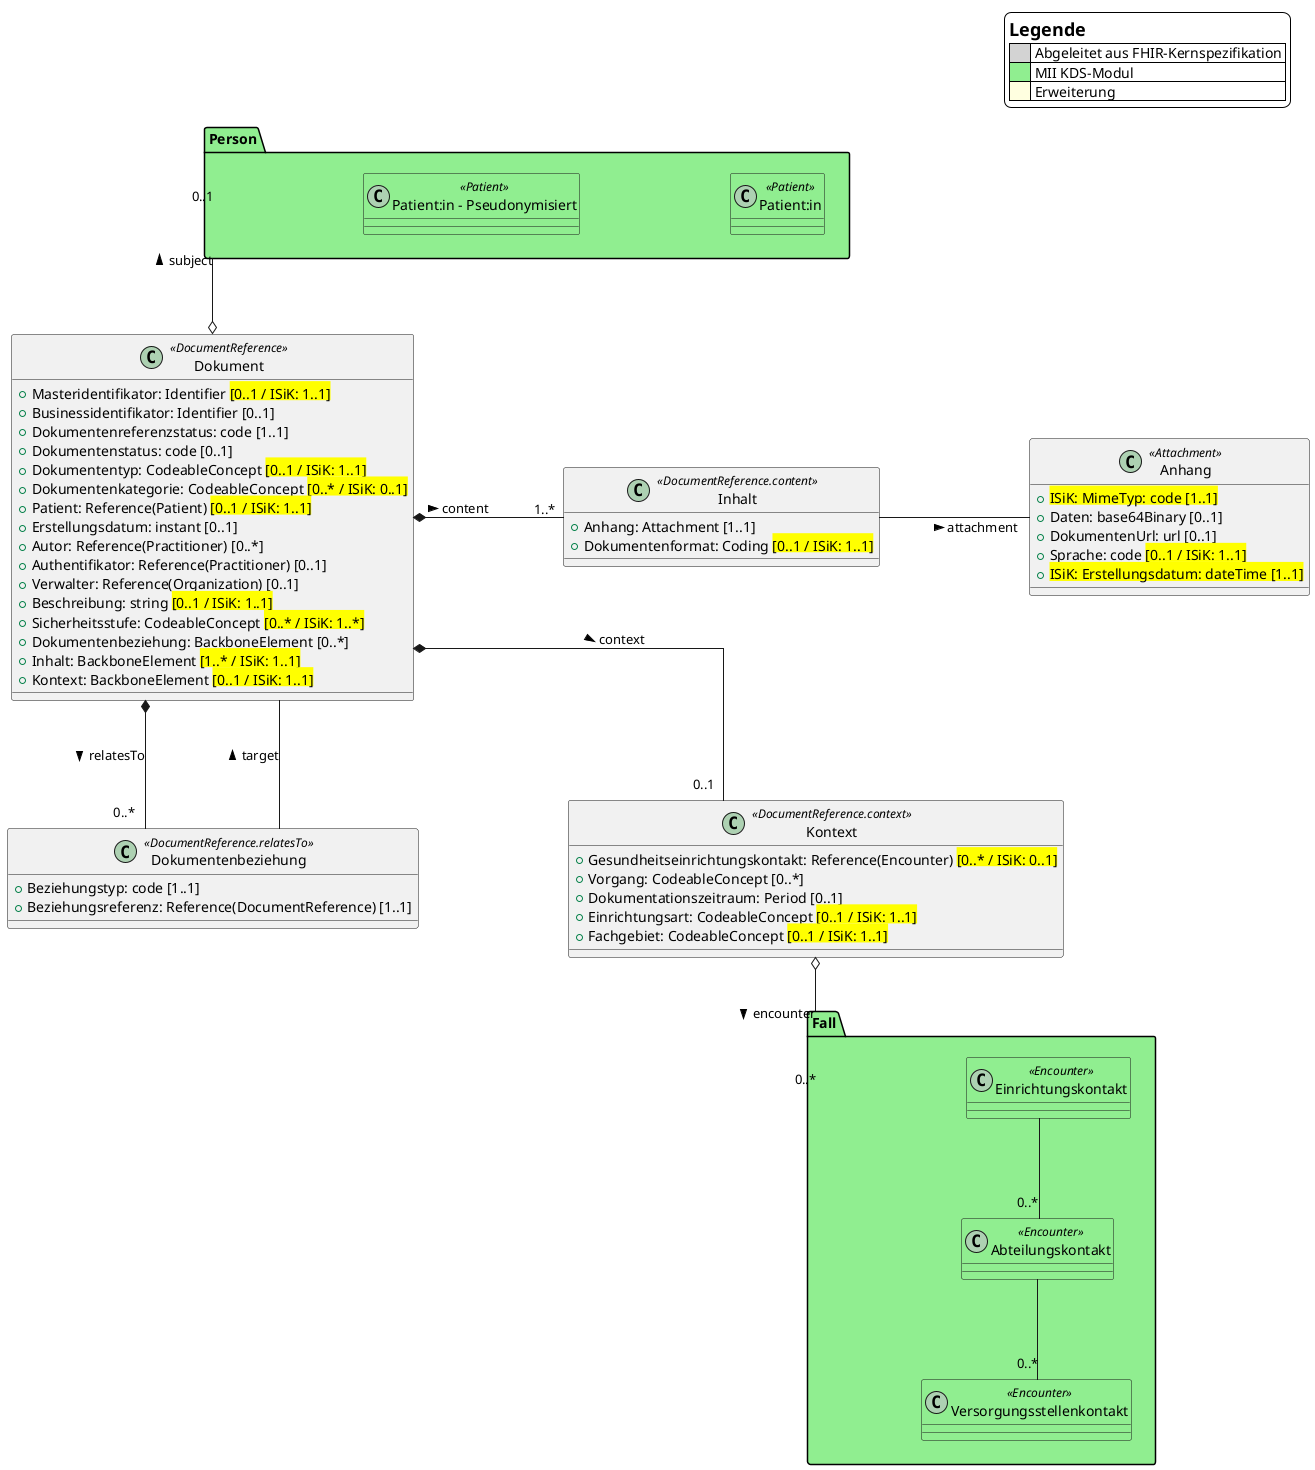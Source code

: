 @startuml

' Canvas Parameters
skinparam Linetype ortho
skinparam Nodesep 150
skinparam Ranksep 100
skinparam legendBackgroundColor #white

legend top right
    = Legende
    |<#lightgray>      | Abgeleitet aus FHIR-Kernspezifikation |
    |<#lightgreen>     | MII KDS-Modul |
    |<#lightyellow>    | Erweiterung |
endlegend

' MII KDS-Modul Person
package Person #LightGreen {
    class "Patient:in" <<Patient>> #LightGreen
    class "Patient:in - Pseudonymisiert" <<Patient>> #LightGreen
}

' MII KDS-Modul Fall
package Fall #LightGreen {
  class Einrichtungskontakt <<Encounter>> #LightGreen
  class Abteilungskontakt <<Encounter>> #LightGreen
  class Versorgungsstellenkontakt <<Encounter>> #LightGreen
}

' Klassen
class Dokument <<DocumentReference>> {
    + {field} Masteridentifikator: Identifier <back:#yellow>[0..1 / ISiK: 1..1]</back>
    + {field} Businessidentifikator: Identifier [0..1]
    + {field} Dokumentenreferenzstatus: code [1..1]
    + {field} Dokumentenstatus: code [0..1]
    + {field} Dokumententyp: CodeableConcept <back:#yellow>[0..1 / ISiK: 1..1]</back>
    + {field} Dokumentenkategorie: CodeableConcept <back:#yellow>[0..* / ISiK: 0..1]</back>
    + {field} Patient: Reference(Patient) <back:#yellow>[0..1 / ISiK: 1..1]</back>
    + {field} Erstellungsdatum: instant [0..1]
    + {field} Autor: Reference(Practitioner) [0..*]
    + {field} Authentifikator: Reference(Practitioner) [0..1]
    + {field} Verwalter: Reference(Organization) [0..1]
    + {field} Beschreibung: string <back:#yellow>[0..1 / ISiK: 1..1]</back>
    + {field} Sicherheitsstufe: CodeableConcept <back:#yellow>[0..* / ISiK: 1..*]</back>
    + {field} Dokumentenbeziehung: BackboneElement [0..*]
    + {field} Inhalt: BackboneElement <back:#yellow>[1..* / ISiK: 1..1]</back>
    + {field} Kontext: BackboneElement <back:#yellow>[0..1 / ISiK: 1..1]</back>
}

class Dokumentenbeziehung <<DocumentReference.relatesTo>> {
    + {field} Beziehungstyp: code [1..1]
    + {field} Beziehungsreferenz: Reference(DocumentReference) [1..1]
}

class Kontext <<DocumentReference.context>> {
    + {field} Gesundheitseinrichtungskontakt: Reference(Encounter) <back:#yellow>[0..* / ISiK: 0..1]</back>
    + {field} Vorgang: CodeableConcept [0..*]
    + {field} Dokumentationszeitraum: Period [0..1]
    + {field} Einrichtungsart: CodeableConcept <back:#yellow>[0..1 / ISiK: 1..1]</back>
    + {field} Fachgebiet: CodeableConcept <back:#yellow>[0..1 / ISiK: 1..1]</back>
}

class Inhalt <<DocumentReference.content>> {
    + {field} Anhang: Attachment [1..1]
    + {field} Dokumentenformat: Coding <back:#yellow>[0..1 / ISiK: 1..1]</back>
}

class Anhang <<Attachment>> {
    + {field} <back:#yellow>ISiK: MimeTyp: code [1..1]</back>
    + {field} Daten: base64Binary [0..1]
    + {field} DokumentenUrl: url [0..1]
    + {field} Sprache: code <back:#yellow>[0..1 / ISiK: 1..1]</back>
    + {field} <back:#yellow>ISiK: Erstellungsdatum: dateTime [1..1]</back>
}

' Beziehungen
Dokument *- "1..*" Inhalt: content >
Dokument *-- "0..1" Kontext: context >
Dokument *-- "0..*" Dokumentenbeziehung: relatesTo >
Dokument o-u- "0..1" Person: subject >
Dokumentenbeziehung -- Dokument: target >
Inhalt -r- Anhang: attachment >
Kontext o-- "0..*" Fall: encounter >
Einrichtungskontakt -- "0..*" Abteilungskontakt
Abteilungskontakt -- "0..*" Versorgungsstellenkontakt

@enduml